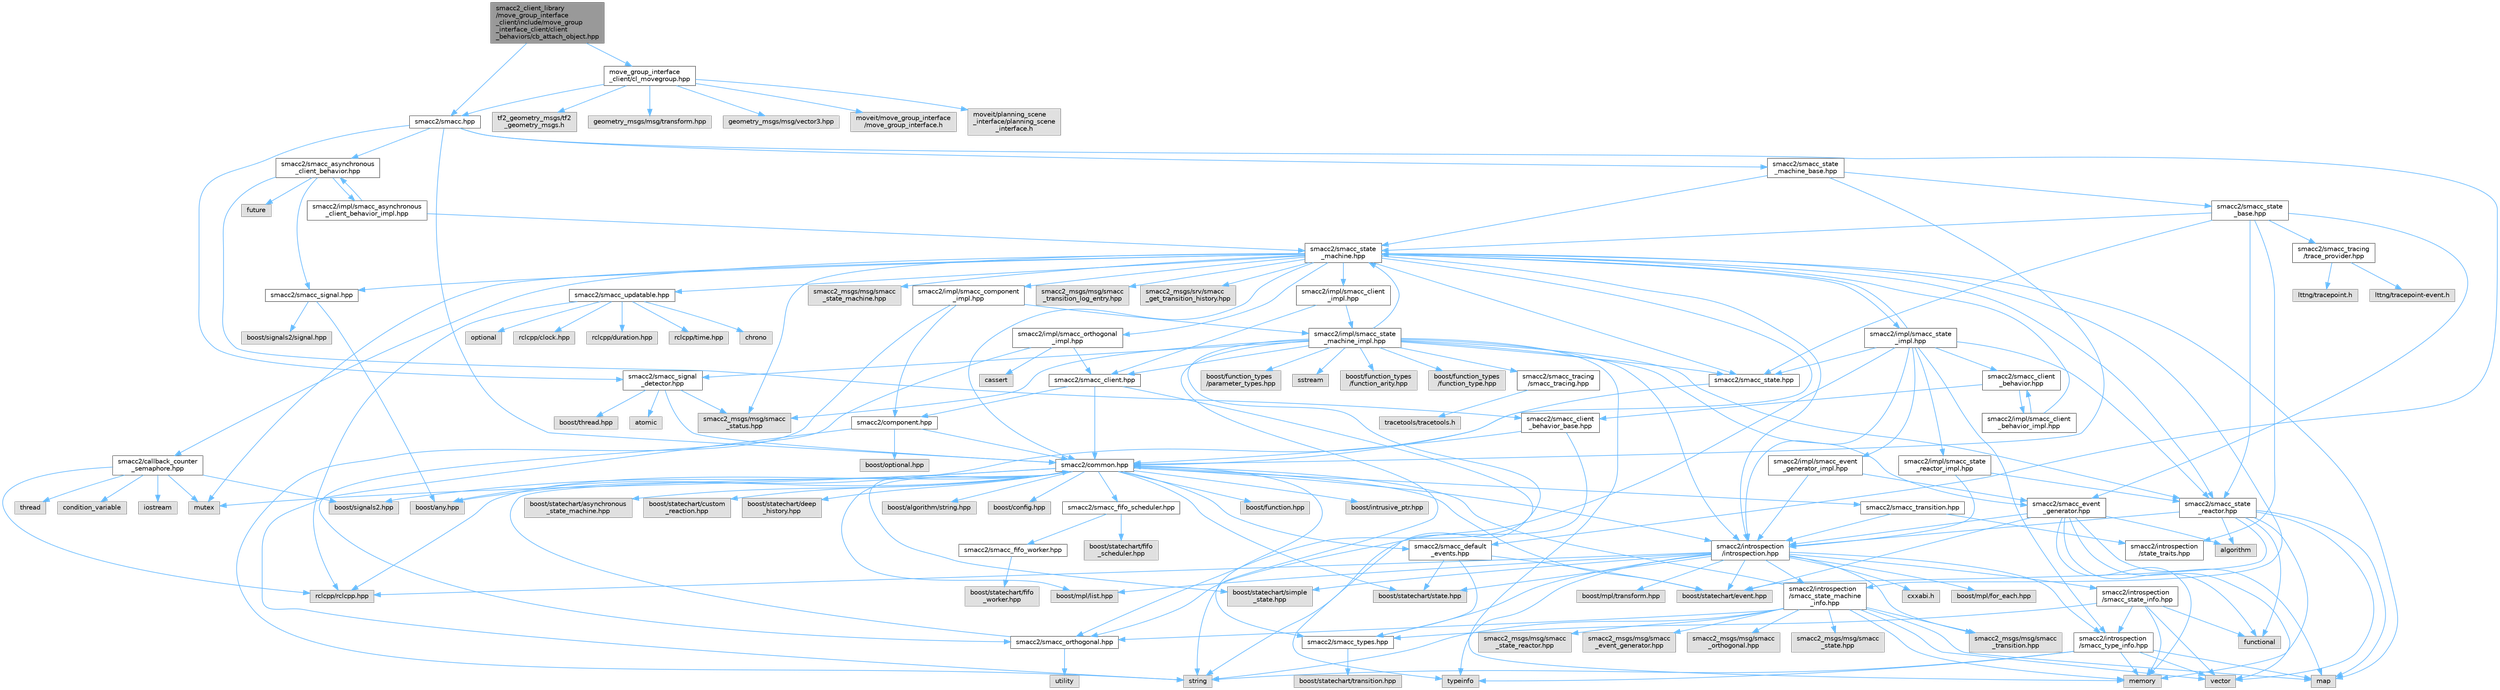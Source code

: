 digraph "smacc2_client_library/move_group_interface_client/include/move_group_interface_client/client_behaviors/cb_attach_object.hpp"
{
 // LATEX_PDF_SIZE
  bgcolor="transparent";
  edge [fontname=Helvetica,fontsize=10,labelfontname=Helvetica,labelfontsize=10];
  node [fontname=Helvetica,fontsize=10,shape=box,height=0.2,width=0.4];
  Node1 [label="smacc2_client_library\l/move_group_interface\l_client/include/move_group\l_interface_client/client\l_behaviors/cb_attach_object.hpp",height=0.2,width=0.4,color="gray40", fillcolor="grey60", style="filled", fontcolor="black",tooltip=" "];
  Node1 -> Node2 [color="steelblue1",style="solid"];
  Node2 [label="move_group_interface\l_client/cl_movegroup.hpp",height=0.2,width=0.4,color="grey40", fillcolor="white", style="filled",URL="$cl__movegroup_8hpp.html",tooltip=" "];
  Node2 -> Node3 [color="steelblue1",style="solid"];
  Node3 [label="smacc2/smacc.hpp",height=0.2,width=0.4,color="grey40", fillcolor="white", style="filled",URL="$smacc_8hpp.html",tooltip=" "];
  Node3 -> Node4 [color="steelblue1",style="solid"];
  Node4 [label="smacc2/common.hpp",height=0.2,width=0.4,color="grey40", fillcolor="white", style="filled",URL="$include_2smacc2_2common_8hpp.html",tooltip=" "];
  Node4 -> Node5 [color="steelblue1",style="solid"];
  Node5 [label="boost/statechart/asynchronous\l_state_machine.hpp",height=0.2,width=0.4,color="grey60", fillcolor="#E0E0E0", style="filled",tooltip=" "];
  Node4 -> Node6 [color="steelblue1",style="solid"];
  Node6 [label="boost/statechart/custom\l_reaction.hpp",height=0.2,width=0.4,color="grey60", fillcolor="#E0E0E0", style="filled",tooltip=" "];
  Node4 -> Node7 [color="steelblue1",style="solid"];
  Node7 [label="boost/statechart/deep\l_history.hpp",height=0.2,width=0.4,color="grey60", fillcolor="#E0E0E0", style="filled",tooltip=" "];
  Node4 -> Node8 [color="steelblue1",style="solid"];
  Node8 [label="boost/statechart/event.hpp",height=0.2,width=0.4,color="grey60", fillcolor="#E0E0E0", style="filled",tooltip=" "];
  Node4 -> Node9 [color="steelblue1",style="solid"];
  Node9 [label="boost/statechart/simple\l_state.hpp",height=0.2,width=0.4,color="grey60", fillcolor="#E0E0E0", style="filled",tooltip=" "];
  Node4 -> Node10 [color="steelblue1",style="solid"];
  Node10 [label="boost/statechart/state.hpp",height=0.2,width=0.4,color="grey60", fillcolor="#E0E0E0", style="filled",tooltip=" "];
  Node4 -> Node11 [color="steelblue1",style="solid"];
  Node11 [label="boost/algorithm/string.hpp",height=0.2,width=0.4,color="grey60", fillcolor="#E0E0E0", style="filled",tooltip=" "];
  Node4 -> Node12 [color="steelblue1",style="solid"];
  Node12 [label="boost/any.hpp",height=0.2,width=0.4,color="grey60", fillcolor="#E0E0E0", style="filled",tooltip=" "];
  Node4 -> Node13 [color="steelblue1",style="solid"];
  Node13 [label="boost/config.hpp",height=0.2,width=0.4,color="grey60", fillcolor="#E0E0E0", style="filled",tooltip=" "];
  Node4 -> Node14 [color="steelblue1",style="solid"];
  Node14 [label="boost/function.hpp",height=0.2,width=0.4,color="grey60", fillcolor="#E0E0E0", style="filled",tooltip=" "];
  Node4 -> Node15 [color="steelblue1",style="solid"];
  Node15 [label="boost/intrusive_ptr.hpp",height=0.2,width=0.4,color="grey60", fillcolor="#E0E0E0", style="filled",tooltip=" "];
  Node4 -> Node16 [color="steelblue1",style="solid"];
  Node16 [label="boost/mpl/list.hpp",height=0.2,width=0.4,color="grey60", fillcolor="#E0E0E0", style="filled",tooltip=" "];
  Node4 -> Node17 [color="steelblue1",style="solid"];
  Node17 [label="boost/signals2.hpp",height=0.2,width=0.4,color="grey60", fillcolor="#E0E0E0", style="filled",tooltip=" "];
  Node4 -> Node18 [color="steelblue1",style="solid"];
  Node18 [label="mutex",height=0.2,width=0.4,color="grey60", fillcolor="#E0E0E0", style="filled",tooltip=" "];
  Node4 -> Node19 [color="steelblue1",style="solid"];
  Node19 [label="rclcpp/rclcpp.hpp",height=0.2,width=0.4,color="grey60", fillcolor="#E0E0E0", style="filled",tooltip=" "];
  Node4 -> Node20 [color="steelblue1",style="solid"];
  Node20 [label="smacc2/introspection\l/introspection.hpp",height=0.2,width=0.4,color="grey40", fillcolor="white", style="filled",URL="$introspection_8hpp.html",tooltip=" "];
  Node20 -> Node8 [color="steelblue1",style="solid"];
  Node20 -> Node9 [color="steelblue1",style="solid"];
  Node20 -> Node10 [color="steelblue1",style="solid"];
  Node20 -> Node21 [color="steelblue1",style="solid"];
  Node21 [label="boost/mpl/for_each.hpp",height=0.2,width=0.4,color="grey60", fillcolor="#E0E0E0", style="filled",tooltip=" "];
  Node20 -> Node16 [color="steelblue1",style="solid"];
  Node20 -> Node22 [color="steelblue1",style="solid"];
  Node22 [label="boost/mpl/transform.hpp",height=0.2,width=0.4,color="grey60", fillcolor="#E0E0E0", style="filled",tooltip=" "];
  Node20 -> Node19 [color="steelblue1",style="solid"];
  Node20 -> Node23 [color="steelblue1",style="solid"];
  Node23 [label="typeinfo",height=0.2,width=0.4,color="grey60", fillcolor="#E0E0E0", style="filled",tooltip=" "];
  Node20 -> Node24 [color="steelblue1",style="solid"];
  Node24 [label="smacc2/introspection\l/smacc_state_info.hpp",height=0.2,width=0.4,color="grey40", fillcolor="white", style="filled",URL="$smacc__state__info_8hpp.html",tooltip=" "];
  Node24 -> Node25 [color="steelblue1",style="solid"];
  Node25 [label="functional",height=0.2,width=0.4,color="grey60", fillcolor="#E0E0E0", style="filled",tooltip=" "];
  Node24 -> Node26 [color="steelblue1",style="solid"];
  Node26 [label="memory",height=0.2,width=0.4,color="grey60", fillcolor="#E0E0E0", style="filled",tooltip=" "];
  Node24 -> Node27 [color="steelblue1",style="solid"];
  Node27 [label="smacc2/introspection\l/smacc_type_info.hpp",height=0.2,width=0.4,color="grey40", fillcolor="white", style="filled",URL="$smacc__type__info_8hpp.html",tooltip=" "];
  Node27 -> Node28 [color="steelblue1",style="solid"];
  Node28 [label="map",height=0.2,width=0.4,color="grey60", fillcolor="#E0E0E0", style="filled",tooltip=" "];
  Node27 -> Node26 [color="steelblue1",style="solid"];
  Node27 -> Node29 [color="steelblue1",style="solid"];
  Node29 [label="string",height=0.2,width=0.4,color="grey60", fillcolor="#E0E0E0", style="filled",tooltip=" "];
  Node27 -> Node23 [color="steelblue1",style="solid"];
  Node27 -> Node30 [color="steelblue1",style="solid"];
  Node30 [label="vector",height=0.2,width=0.4,color="grey60", fillcolor="#E0E0E0", style="filled",tooltip=" "];
  Node24 -> Node31 [color="steelblue1",style="solid"];
  Node31 [label="smacc2/smacc_types.hpp",height=0.2,width=0.4,color="grey40", fillcolor="white", style="filled",URL="$smacc__types_8hpp.html",tooltip=" "];
  Node31 -> Node32 [color="steelblue1",style="solid"];
  Node32 [label="boost/statechart/transition.hpp",height=0.2,width=0.4,color="grey60", fillcolor="#E0E0E0", style="filled",tooltip=" "];
  Node24 -> Node30 [color="steelblue1",style="solid"];
  Node20 -> Node27 [color="steelblue1",style="solid"];
  Node20 -> Node31 [color="steelblue1",style="solid"];
  Node20 -> Node33 [color="steelblue1",style="solid"];
  Node33 [label="cxxabi.h",height=0.2,width=0.4,color="grey60", fillcolor="#E0E0E0", style="filled",tooltip=" "];
  Node20 -> Node34 [color="steelblue1",style="solid"];
  Node34 [label="smacc2_msgs/msg/smacc\l_transition.hpp",height=0.2,width=0.4,color="grey60", fillcolor="#E0E0E0", style="filled",tooltip=" "];
  Node20 -> Node35 [color="steelblue1",style="solid"];
  Node35 [label="smacc2/introspection\l/smacc_state_machine\l_info.hpp",height=0.2,width=0.4,color="grey40", fillcolor="white", style="filled",URL="$smacc__state__machine__info_8hpp.html",tooltip=" "];
  Node35 -> Node28 [color="steelblue1",style="solid"];
  Node35 -> Node26 [color="steelblue1",style="solid"];
  Node35 -> Node29 [color="steelblue1",style="solid"];
  Node35 -> Node30 [color="steelblue1",style="solid"];
  Node35 -> Node4 [color="steelblue1",style="solid"];
  Node35 -> Node36 [color="steelblue1",style="solid"];
  Node36 [label="smacc2/smacc_orthogonal.hpp",height=0.2,width=0.4,color="grey40", fillcolor="white", style="filled",URL="$smacc__orthogonal_8hpp.html",tooltip=" "];
  Node36 -> Node4 [color="steelblue1",style="solid"];
  Node36 -> Node37 [color="steelblue1",style="solid"];
  Node37 [label="utility",height=0.2,width=0.4,color="grey60", fillcolor="#E0E0E0", style="filled",tooltip=" "];
  Node35 -> Node38 [color="steelblue1",style="solid"];
  Node38 [label="smacc2_msgs/msg/smacc\l_event_generator.hpp",height=0.2,width=0.4,color="grey60", fillcolor="#E0E0E0", style="filled",tooltip=" "];
  Node35 -> Node39 [color="steelblue1",style="solid"];
  Node39 [label="smacc2_msgs/msg/smacc\l_orthogonal.hpp",height=0.2,width=0.4,color="grey60", fillcolor="#E0E0E0", style="filled",tooltip=" "];
  Node35 -> Node40 [color="steelblue1",style="solid"];
  Node40 [label="smacc2_msgs/msg/smacc\l_state.hpp",height=0.2,width=0.4,color="grey60", fillcolor="#E0E0E0", style="filled",tooltip=" "];
  Node35 -> Node41 [color="steelblue1",style="solid"];
  Node41 [label="smacc2_msgs/msg/smacc\l_state_reactor.hpp",height=0.2,width=0.4,color="grey60", fillcolor="#E0E0E0", style="filled",tooltip=" "];
  Node35 -> Node34 [color="steelblue1",style="solid"];
  Node4 -> Node42 [color="steelblue1",style="solid"];
  Node42 [label="smacc2/smacc_fifo_scheduler.hpp",height=0.2,width=0.4,color="grey40", fillcolor="white", style="filled",URL="$smacc__fifo__scheduler_8hpp.html",tooltip=" "];
  Node42 -> Node43 [color="steelblue1",style="solid"];
  Node43 [label="boost/statechart/fifo\l_scheduler.hpp",height=0.2,width=0.4,color="grey60", fillcolor="#E0E0E0", style="filled",tooltip=" "];
  Node42 -> Node44 [color="steelblue1",style="solid"];
  Node44 [label="smacc2/smacc_fifo_worker.hpp",height=0.2,width=0.4,color="grey40", fillcolor="white", style="filled",URL="$smacc__fifo__worker_8hpp.html",tooltip=" "];
  Node44 -> Node45 [color="steelblue1",style="solid"];
  Node45 [label="boost/statechart/fifo\l_worker.hpp",height=0.2,width=0.4,color="grey60", fillcolor="#E0E0E0", style="filled",tooltip=" "];
  Node4 -> Node31 [color="steelblue1",style="solid"];
  Node4 -> Node46 [color="steelblue1",style="solid"];
  Node46 [label="smacc2/smacc_default\l_events.hpp",height=0.2,width=0.4,color="grey40", fillcolor="white", style="filled",URL="$smacc__default__events_8hpp.html",tooltip=" "];
  Node46 -> Node31 [color="steelblue1",style="solid"];
  Node46 -> Node8 [color="steelblue1",style="solid"];
  Node46 -> Node10 [color="steelblue1",style="solid"];
  Node4 -> Node47 [color="steelblue1",style="solid"];
  Node47 [label="smacc2/smacc_transition.hpp",height=0.2,width=0.4,color="grey40", fillcolor="white", style="filled",URL="$smacc__transition_8hpp.html",tooltip=" "];
  Node47 -> Node20 [color="steelblue1",style="solid"];
  Node47 -> Node48 [color="steelblue1",style="solid"];
  Node48 [label="smacc2/introspection\l/state_traits.hpp",height=0.2,width=0.4,color="grey40", fillcolor="white", style="filled",URL="$state__traits_8hpp.html",tooltip=" "];
  Node3 -> Node49 [color="steelblue1",style="solid"];
  Node49 [label="smacc2/smacc_asynchronous\l_client_behavior.hpp",height=0.2,width=0.4,color="grey40", fillcolor="white", style="filled",URL="$smacc__asynchronous__client__behavior_8hpp.html",tooltip=" "];
  Node49 -> Node50 [color="steelblue1",style="solid"];
  Node50 [label="future",height=0.2,width=0.4,color="grey60", fillcolor="#E0E0E0", style="filled",tooltip=" "];
  Node49 -> Node51 [color="steelblue1",style="solid"];
  Node51 [label="smacc2/smacc_client\l_behavior_base.hpp",height=0.2,width=0.4,color="grey40", fillcolor="white", style="filled",URL="$smacc__client__behavior__base_8hpp.html",tooltip=" "];
  Node51 -> Node29 [color="steelblue1",style="solid"];
  Node51 -> Node4 [color="steelblue1",style="solid"];
  Node49 -> Node52 [color="steelblue1",style="solid"];
  Node52 [label="smacc2/smacc_signal.hpp",height=0.2,width=0.4,color="grey40", fillcolor="white", style="filled",URL="$smacc__signal_8hpp.html",tooltip=" "];
  Node52 -> Node12 [color="steelblue1",style="solid"];
  Node52 -> Node53 [color="steelblue1",style="solid"];
  Node53 [label="boost/signals2/signal.hpp",height=0.2,width=0.4,color="grey60", fillcolor="#E0E0E0", style="filled",tooltip=" "];
  Node49 -> Node54 [color="steelblue1",style="solid"];
  Node54 [label="smacc2/impl/smacc_asynchronous\l_client_behavior_impl.hpp",height=0.2,width=0.4,color="grey40", fillcolor="white", style="filled",URL="$smacc__asynchronous__client__behavior__impl_8hpp.html",tooltip=" "];
  Node54 -> Node49 [color="steelblue1",style="solid"];
  Node54 -> Node55 [color="steelblue1",style="solid"];
  Node55 [label="smacc2/smacc_state\l_machine.hpp",height=0.2,width=0.4,color="grey40", fillcolor="white", style="filled",URL="$smacc__state__machine_8hpp.html",tooltip=" "];
  Node55 -> Node12 [color="steelblue1",style="solid"];
  Node55 -> Node28 [color="steelblue1",style="solid"];
  Node55 -> Node18 [color="steelblue1",style="solid"];
  Node55 -> Node4 [color="steelblue1",style="solid"];
  Node55 -> Node20 [color="steelblue1",style="solid"];
  Node55 -> Node35 [color="steelblue1",style="solid"];
  Node55 -> Node52 [color="steelblue1",style="solid"];
  Node55 -> Node56 [color="steelblue1",style="solid"];
  Node56 [label="smacc2/smacc_updatable.hpp",height=0.2,width=0.4,color="grey40", fillcolor="white", style="filled",URL="$smacc__updatable_8hpp.html",tooltip=" "];
  Node56 -> Node57 [color="steelblue1",style="solid"];
  Node57 [label="chrono",height=0.2,width=0.4,color="grey60", fillcolor="#E0E0E0", style="filled",tooltip=" "];
  Node56 -> Node58 [color="steelblue1",style="solid"];
  Node58 [label="optional",height=0.2,width=0.4,color="grey60", fillcolor="#E0E0E0", style="filled",tooltip=" "];
  Node56 -> Node59 [color="steelblue1",style="solid"];
  Node59 [label="rclcpp/clock.hpp",height=0.2,width=0.4,color="grey60", fillcolor="#E0E0E0", style="filled",tooltip=" "];
  Node56 -> Node60 [color="steelblue1",style="solid"];
  Node60 [label="rclcpp/duration.hpp",height=0.2,width=0.4,color="grey60", fillcolor="#E0E0E0", style="filled",tooltip=" "];
  Node56 -> Node19 [color="steelblue1",style="solid"];
  Node56 -> Node61 [color="steelblue1",style="solid"];
  Node61 [label="rclcpp/time.hpp",height=0.2,width=0.4,color="grey60", fillcolor="#E0E0E0", style="filled",tooltip=" "];
  Node55 -> Node62 [color="steelblue1",style="solid"];
  Node62 [label="smacc2_msgs/msg/smacc\l_state_machine.hpp",height=0.2,width=0.4,color="grey60", fillcolor="#E0E0E0", style="filled",tooltip=" "];
  Node55 -> Node63 [color="steelblue1",style="solid"];
  Node63 [label="smacc2_msgs/msg/smacc\l_status.hpp",height=0.2,width=0.4,color="grey60", fillcolor="#E0E0E0", style="filled",tooltip=" "];
  Node55 -> Node64 [color="steelblue1",style="solid"];
  Node64 [label="smacc2_msgs/msg/smacc\l_transition_log_entry.hpp",height=0.2,width=0.4,color="grey60", fillcolor="#E0E0E0", style="filled",tooltip=" "];
  Node55 -> Node65 [color="steelblue1",style="solid"];
  Node65 [label="smacc2_msgs/srv/smacc\l_get_transition_history.hpp",height=0.2,width=0.4,color="grey60", fillcolor="#E0E0E0", style="filled",tooltip=" "];
  Node55 -> Node66 [color="steelblue1",style="solid"];
  Node66 [label="smacc2/callback_counter\l_semaphore.hpp",height=0.2,width=0.4,color="grey40", fillcolor="white", style="filled",URL="$callback__counter__semaphore_8hpp.html",tooltip=" "];
  Node66 -> Node17 [color="steelblue1",style="solid"];
  Node66 -> Node67 [color="steelblue1",style="solid"];
  Node67 [label="condition_variable",height=0.2,width=0.4,color="grey60", fillcolor="#E0E0E0", style="filled",tooltip=" "];
  Node66 -> Node68 [color="steelblue1",style="solid"];
  Node68 [label="iostream",height=0.2,width=0.4,color="grey60", fillcolor="#E0E0E0", style="filled",tooltip=" "];
  Node66 -> Node18 [color="steelblue1",style="solid"];
  Node66 -> Node19 [color="steelblue1",style="solid"];
  Node66 -> Node69 [color="steelblue1",style="solid"];
  Node69 [label="thread",height=0.2,width=0.4,color="grey60", fillcolor="#E0E0E0", style="filled",tooltip=" "];
  Node55 -> Node70 [color="steelblue1",style="solid"];
  Node70 [label="smacc2/smacc_state.hpp",height=0.2,width=0.4,color="grey40", fillcolor="white", style="filled",URL="$smacc__state_8hpp.html",tooltip=" "];
  Node70 -> Node4 [color="steelblue1",style="solid"];
  Node55 -> Node71 [color="steelblue1",style="solid"];
  Node71 [label="smacc2/smacc_state\l_reactor.hpp",height=0.2,width=0.4,color="grey40", fillcolor="white", style="filled",URL="$smacc__state__reactor_8hpp.html",tooltip=" "];
  Node71 -> Node72 [color="steelblue1",style="solid"];
  Node72 [label="algorithm",height=0.2,width=0.4,color="grey60", fillcolor="#E0E0E0", style="filled",tooltip=" "];
  Node71 -> Node8 [color="steelblue1",style="solid"];
  Node71 -> Node25 [color="steelblue1",style="solid"];
  Node71 -> Node28 [color="steelblue1",style="solid"];
  Node71 -> Node26 [color="steelblue1",style="solid"];
  Node71 -> Node20 [color="steelblue1",style="solid"];
  Node71 -> Node30 [color="steelblue1",style="solid"];
  Node55 -> Node73 [color="steelblue1",style="solid"];
  Node73 [label="smacc2/impl/smacc_client\l_impl.hpp",height=0.2,width=0.4,color="grey40", fillcolor="white", style="filled",URL="$smacc__client__impl_8hpp.html",tooltip=" "];
  Node73 -> Node74 [color="steelblue1",style="solid"];
  Node74 [label="smacc2/impl/smacc_state\l_machine_impl.hpp",height=0.2,width=0.4,color="grey40", fillcolor="white", style="filled",URL="$smacc__state__machine__impl_8hpp.html",tooltip=" "];
  Node74 -> Node26 [color="steelblue1",style="solid"];
  Node74 -> Node75 [color="steelblue1",style="solid"];
  Node75 [label="sstream",height=0.2,width=0.4,color="grey60", fillcolor="#E0E0E0", style="filled",tooltip=" "];
  Node74 -> Node29 [color="steelblue1",style="solid"];
  Node74 -> Node20 [color="steelblue1",style="solid"];
  Node74 -> Node76 [color="steelblue1",style="solid"];
  Node76 [label="smacc2/smacc_client.hpp",height=0.2,width=0.4,color="grey40", fillcolor="white", style="filled",URL="$smacc__client_8hpp.html",tooltip=" "];
  Node76 -> Node4 [color="steelblue1",style="solid"];
  Node76 -> Node77 [color="steelblue1",style="solid"];
  Node77 [label="smacc2/component.hpp",height=0.2,width=0.4,color="grey40", fillcolor="white", style="filled",URL="$component_8hpp.html",tooltip=" "];
  Node77 -> Node29 [color="steelblue1",style="solid"];
  Node77 -> Node78 [color="steelblue1",style="solid"];
  Node78 [label="boost/optional.hpp",height=0.2,width=0.4,color="grey60", fillcolor="#E0E0E0", style="filled",tooltip=" "];
  Node77 -> Node4 [color="steelblue1",style="solid"];
  Node76 -> Node23 [color="steelblue1",style="solid"];
  Node74 -> Node79 [color="steelblue1",style="solid"];
  Node79 [label="smacc2/smacc_event\l_generator.hpp",height=0.2,width=0.4,color="grey40", fillcolor="white", style="filled",URL="$smacc__event__generator_8hpp.html",tooltip=" "];
  Node79 -> Node72 [color="steelblue1",style="solid"];
  Node79 -> Node8 [color="steelblue1",style="solid"];
  Node79 -> Node25 [color="steelblue1",style="solid"];
  Node79 -> Node28 [color="steelblue1",style="solid"];
  Node79 -> Node26 [color="steelblue1",style="solid"];
  Node79 -> Node20 [color="steelblue1",style="solid"];
  Node79 -> Node30 [color="steelblue1",style="solid"];
  Node74 -> Node36 [color="steelblue1",style="solid"];
  Node74 -> Node80 [color="steelblue1",style="solid"];
  Node80 [label="smacc2/smacc_signal\l_detector.hpp",height=0.2,width=0.4,color="grey40", fillcolor="white", style="filled",URL="$smacc__signal__detector_8hpp.html",tooltip=" "];
  Node80 -> Node81 [color="steelblue1",style="solid"];
  Node81 [label="atomic",height=0.2,width=0.4,color="grey60", fillcolor="#E0E0E0", style="filled",tooltip=" "];
  Node80 -> Node82 [color="steelblue1",style="solid"];
  Node82 [label="boost/thread.hpp",height=0.2,width=0.4,color="grey60", fillcolor="#E0E0E0", style="filled",tooltip=" "];
  Node80 -> Node4 [color="steelblue1",style="solid"];
  Node80 -> Node63 [color="steelblue1",style="solid"];
  Node74 -> Node70 [color="steelblue1",style="solid"];
  Node74 -> Node55 [color="steelblue1",style="solid"];
  Node74 -> Node71 [color="steelblue1",style="solid"];
  Node74 -> Node83 [color="steelblue1",style="solid"];
  Node83 [label="boost/function_types\l/function_arity.hpp",height=0.2,width=0.4,color="grey60", fillcolor="#E0E0E0", style="filled",tooltip=" "];
  Node74 -> Node84 [color="steelblue1",style="solid"];
  Node84 [label="boost/function_types\l/function_type.hpp",height=0.2,width=0.4,color="grey60", fillcolor="#E0E0E0", style="filled",tooltip=" "];
  Node74 -> Node85 [color="steelblue1",style="solid"];
  Node85 [label="boost/function_types\l/parameter_types.hpp",height=0.2,width=0.4,color="grey60", fillcolor="#E0E0E0", style="filled",tooltip=" "];
  Node74 -> Node86 [color="steelblue1",style="solid"];
  Node86 [label="smacc2/smacc_tracing\l/smacc_tracing.hpp",height=0.2,width=0.4,color="grey40", fillcolor="white", style="filled",URL="$smacc__tracing_8hpp.html",tooltip=" "];
  Node86 -> Node87 [color="steelblue1",style="solid"];
  Node87 [label="tracetools/tracetools.h",height=0.2,width=0.4,color="grey60", fillcolor="#E0E0E0", style="filled",tooltip=" "];
  Node74 -> Node63 [color="steelblue1",style="solid"];
  Node73 -> Node76 [color="steelblue1",style="solid"];
  Node55 -> Node88 [color="steelblue1",style="solid"];
  Node88 [label="smacc2/impl/smacc_component\l_impl.hpp",height=0.2,width=0.4,color="grey40", fillcolor="white", style="filled",URL="$smacc__component__impl_8hpp.html",tooltip=" "];
  Node88 -> Node29 [color="steelblue1",style="solid"];
  Node88 -> Node77 [color="steelblue1",style="solid"];
  Node88 -> Node74 [color="steelblue1",style="solid"];
  Node55 -> Node89 [color="steelblue1",style="solid"];
  Node89 [label="smacc2/impl/smacc_orthogonal\l_impl.hpp",height=0.2,width=0.4,color="grey40", fillcolor="white", style="filled",URL="$smacc__orthogonal__impl_8hpp.html",tooltip=" "];
  Node89 -> Node90 [color="steelblue1",style="solid"];
  Node90 [label="cassert",height=0.2,width=0.4,color="grey60", fillcolor="#E0E0E0", style="filled",tooltip=" "];
  Node89 -> Node76 [color="steelblue1",style="solid"];
  Node89 -> Node36 [color="steelblue1",style="solid"];
  Node55 -> Node91 [color="steelblue1",style="solid"];
  Node91 [label="smacc2/impl/smacc_state\l_impl.hpp",height=0.2,width=0.4,color="grey40", fillcolor="white", style="filled",URL="$smacc__state__impl_8hpp.html",tooltip=" "];
  Node91 -> Node20 [color="steelblue1",style="solid"];
  Node91 -> Node92 [color="steelblue1",style="solid"];
  Node92 [label="smacc2/smacc_client\l_behavior.hpp",height=0.2,width=0.4,color="grey40", fillcolor="white", style="filled",URL="$smacc__client__behavior_8hpp.html",tooltip=" "];
  Node92 -> Node51 [color="steelblue1",style="solid"];
  Node92 -> Node93 [color="steelblue1",style="solid"];
  Node93 [label="smacc2/impl/smacc_client\l_behavior_impl.hpp",height=0.2,width=0.4,color="grey40", fillcolor="white", style="filled",URL="$smacc__client__behavior__impl_8hpp.html",tooltip=" "];
  Node93 -> Node92 [color="steelblue1",style="solid"];
  Node93 -> Node55 [color="steelblue1",style="solid"];
  Node91 -> Node36 [color="steelblue1",style="solid"];
  Node91 -> Node70 [color="steelblue1",style="solid"];
  Node91 -> Node71 [color="steelblue1",style="solid"];
  Node91 -> Node27 [color="steelblue1",style="solid"];
  Node91 -> Node55 [color="steelblue1",style="solid"];
  Node91 -> Node94 [color="steelblue1",style="solid"];
  Node94 [label="smacc2/impl/smacc_event\l_generator_impl.hpp",height=0.2,width=0.4,color="grey40", fillcolor="white", style="filled",URL="$smacc__event__generator__impl_8hpp.html",tooltip=" "];
  Node94 -> Node20 [color="steelblue1",style="solid"];
  Node94 -> Node79 [color="steelblue1",style="solid"];
  Node91 -> Node95 [color="steelblue1",style="solid"];
  Node95 [label="smacc2/impl/smacc_state\l_reactor_impl.hpp",height=0.2,width=0.4,color="grey40", fillcolor="white", style="filled",URL="$smacc__state__reactor__impl_8hpp.html",tooltip=" "];
  Node95 -> Node20 [color="steelblue1",style="solid"];
  Node95 -> Node71 [color="steelblue1",style="solid"];
  Node3 -> Node46 [color="steelblue1",style="solid"];
  Node3 -> Node80 [color="steelblue1",style="solid"];
  Node3 -> Node96 [color="steelblue1",style="solid"];
  Node96 [label="smacc2/smacc_state\l_machine_base.hpp",height=0.2,width=0.4,color="grey40", fillcolor="white", style="filled",URL="$smacc__state__machine__base_8hpp.html",tooltip=" "];
  Node96 -> Node4 [color="steelblue1",style="solid"];
  Node96 -> Node97 [color="steelblue1",style="solid"];
  Node97 [label="smacc2/smacc_state\l_base.hpp",height=0.2,width=0.4,color="grey40", fillcolor="white", style="filled",URL="$smacc__state__base_8hpp.html",tooltip=" "];
  Node97 -> Node48 [color="steelblue1",style="solid"];
  Node97 -> Node79 [color="steelblue1",style="solid"];
  Node97 -> Node70 [color="steelblue1",style="solid"];
  Node97 -> Node55 [color="steelblue1",style="solid"];
  Node97 -> Node71 [color="steelblue1",style="solid"];
  Node97 -> Node98 [color="steelblue1",style="solid"];
  Node98 [label="smacc2/smacc_tracing\l/trace_provider.hpp",height=0.2,width=0.4,color="grey40", fillcolor="white", style="filled",URL="$trace__provider_8hpp.html",tooltip=" "];
  Node98 -> Node99 [color="steelblue1",style="solid"];
  Node99 [label="lttng/tracepoint.h",height=0.2,width=0.4,color="grey60", fillcolor="#E0E0E0", style="filled",tooltip=" "];
  Node98 -> Node100 [color="steelblue1",style="solid"];
  Node100 [label="lttng/tracepoint-event.h",height=0.2,width=0.4,color="grey60", fillcolor="#E0E0E0", style="filled",tooltip=" "];
  Node96 -> Node55 [color="steelblue1",style="solid"];
  Node2 -> Node101 [color="steelblue1",style="solid"];
  Node101 [label="moveit/move_group_interface\l/move_group_interface.h",height=0.2,width=0.4,color="grey60", fillcolor="#E0E0E0", style="filled",tooltip=" "];
  Node2 -> Node102 [color="steelblue1",style="solid"];
  Node102 [label="moveit/planning_scene\l_interface/planning_scene\l_interface.h",height=0.2,width=0.4,color="grey60", fillcolor="#E0E0E0", style="filled",tooltip=" "];
  Node2 -> Node103 [color="steelblue1",style="solid"];
  Node103 [label="tf2_geometry_msgs/tf2\l_geometry_msgs.h",height=0.2,width=0.4,color="grey60", fillcolor="#E0E0E0", style="filled",tooltip=" "];
  Node2 -> Node104 [color="steelblue1",style="solid"];
  Node104 [label="geometry_msgs/msg/transform.hpp",height=0.2,width=0.4,color="grey60", fillcolor="#E0E0E0", style="filled",tooltip=" "];
  Node2 -> Node105 [color="steelblue1",style="solid"];
  Node105 [label="geometry_msgs/msg/vector3.hpp",height=0.2,width=0.4,color="grey60", fillcolor="#E0E0E0", style="filled",tooltip=" "];
  Node1 -> Node3 [color="steelblue1",style="solid"];
}
